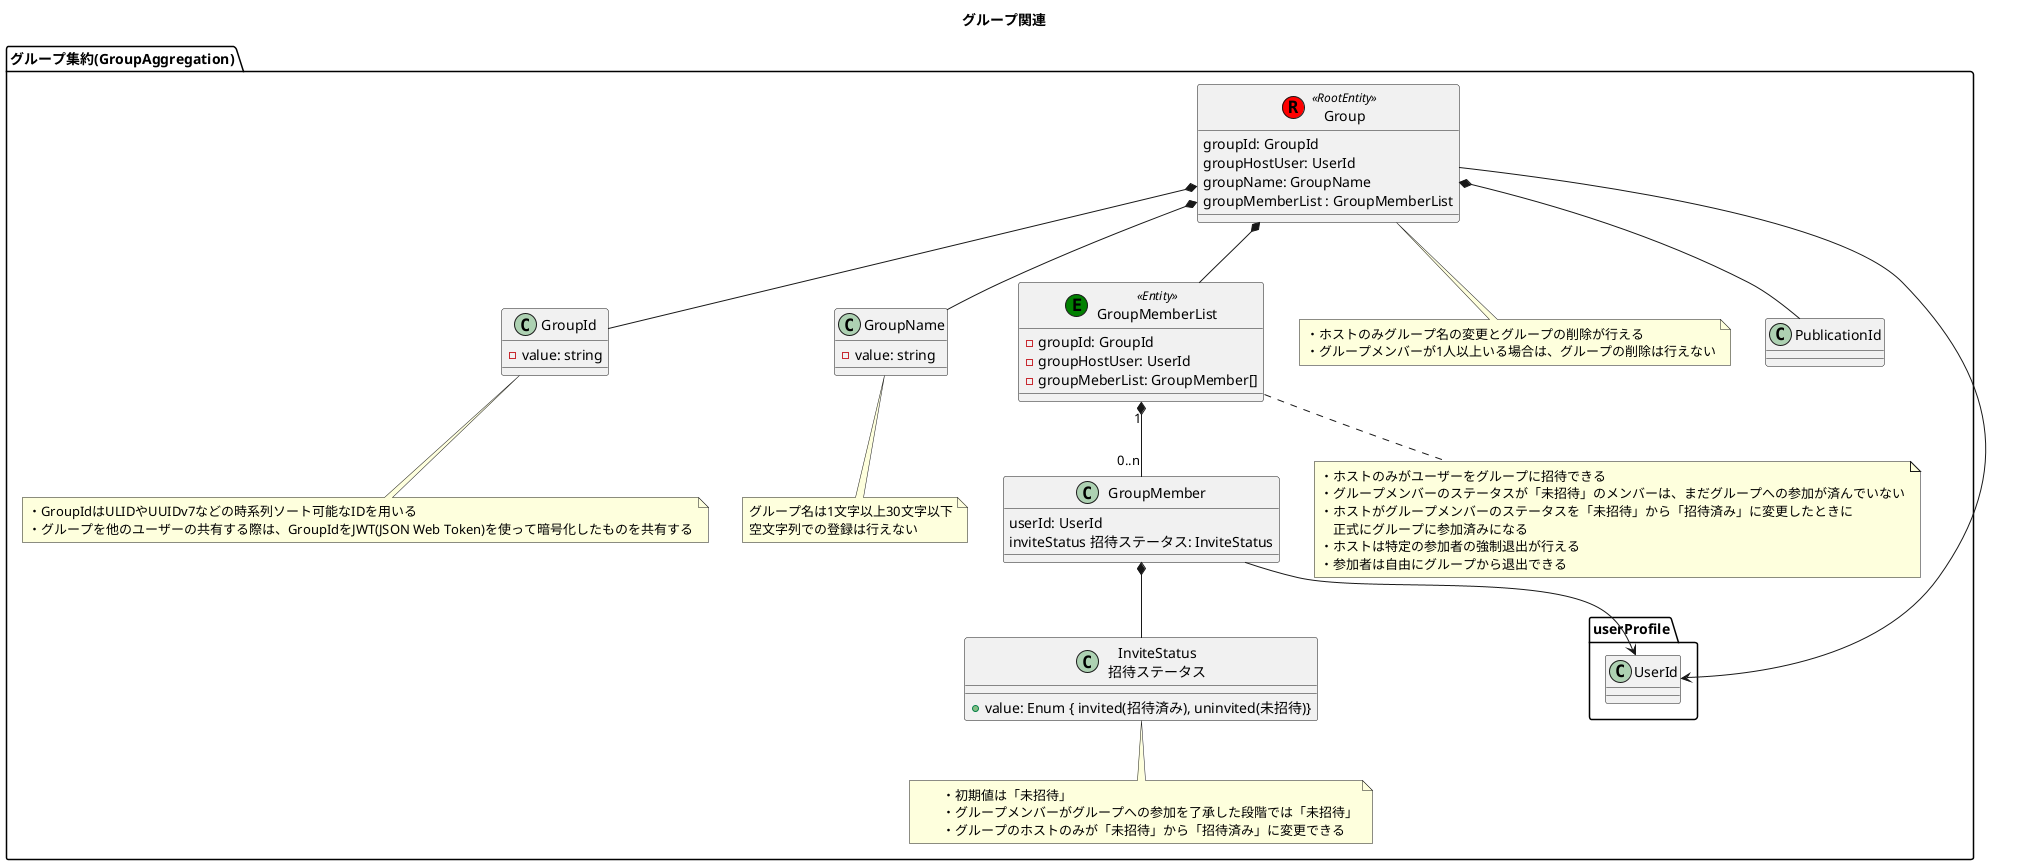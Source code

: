 @startuml グループ関連

title グループ関連

package "グループ集約(GroupAggregation)" {
    class Group << (R,red) RootEntity >> {
        groupId: GroupId
        groupHostUser: UserId
        groupName: GroupName
        groupMemberList : GroupMemberList
    }

    class GroupId {
        - value: string
    }

    class GroupName {
        - value: string
    }

    class GroupMemberList << (E,green) Entity >> {
        - groupId: GroupId
        - groupHostUser: UserId
        - groupMeberList: GroupMember[]
    }

    class GroupMember {
        userId: UserId
        inviteStatus 招待ステータス: InviteStatus
    }

    class "InviteStatus\n招待ステータス" as InviteStatus {
        + value: Enum { invited(招待済み), uninvited(未招待)}
    }

    note bottom of Group
        ・ホストのみグループ名の変更とグループの削除が行える
        ・グループメンバーが1人以上いる場合は、グループの削除は行えない
    end note

    note bottom of GroupMemberList
        ・ホストのみがユーザーをグループに招待できる
        ・グループメンバーのステータスが「未招待」のメンバーは、まだグループへの参加が済んでいない
        ・ホストがグループメンバーのステータスを「未招待」から「招待済み」に変更したときに
        　正式にグループに参加済みになる
        ・ホストは特定の参加者の強制退出が行える
        ・参加者は自由にグループから退出できる
    end note

    note bottom of GroupName
        グループ名は1文字以上30文字以下
        空文字列での登録は行えない
    end note

    note bottom of GroupId
        ・GroupIdはULIDやUUIDv7などの時系列ソート可能なIDを用いる
        ・グループを他のユーザーの共有する際は、GroupIdをJWT(JSON Web Token)を使って暗号化したものを共有する
    end note

    note bottom of InviteStatus
    　　・初期値は「未招待」
    　　・グループメンバーがグループへの参加を了承した段階では「未招待」
    　　・グループのホストのみが「未招待」から「招待済み」に変更できる
    end note

    Group *-down- GroupId
    Group *-down- GroupName
    Group *-down- PublicationId
    Group *-down- GroupMemberList
    Group -down-> userProfile.UserId
    GroupMemberList "1" *-down- "0..n" GroupMember
    GroupMember -down-> userProfile.UserId
    GroupMember *-down- InviteStatus
}

@enduml